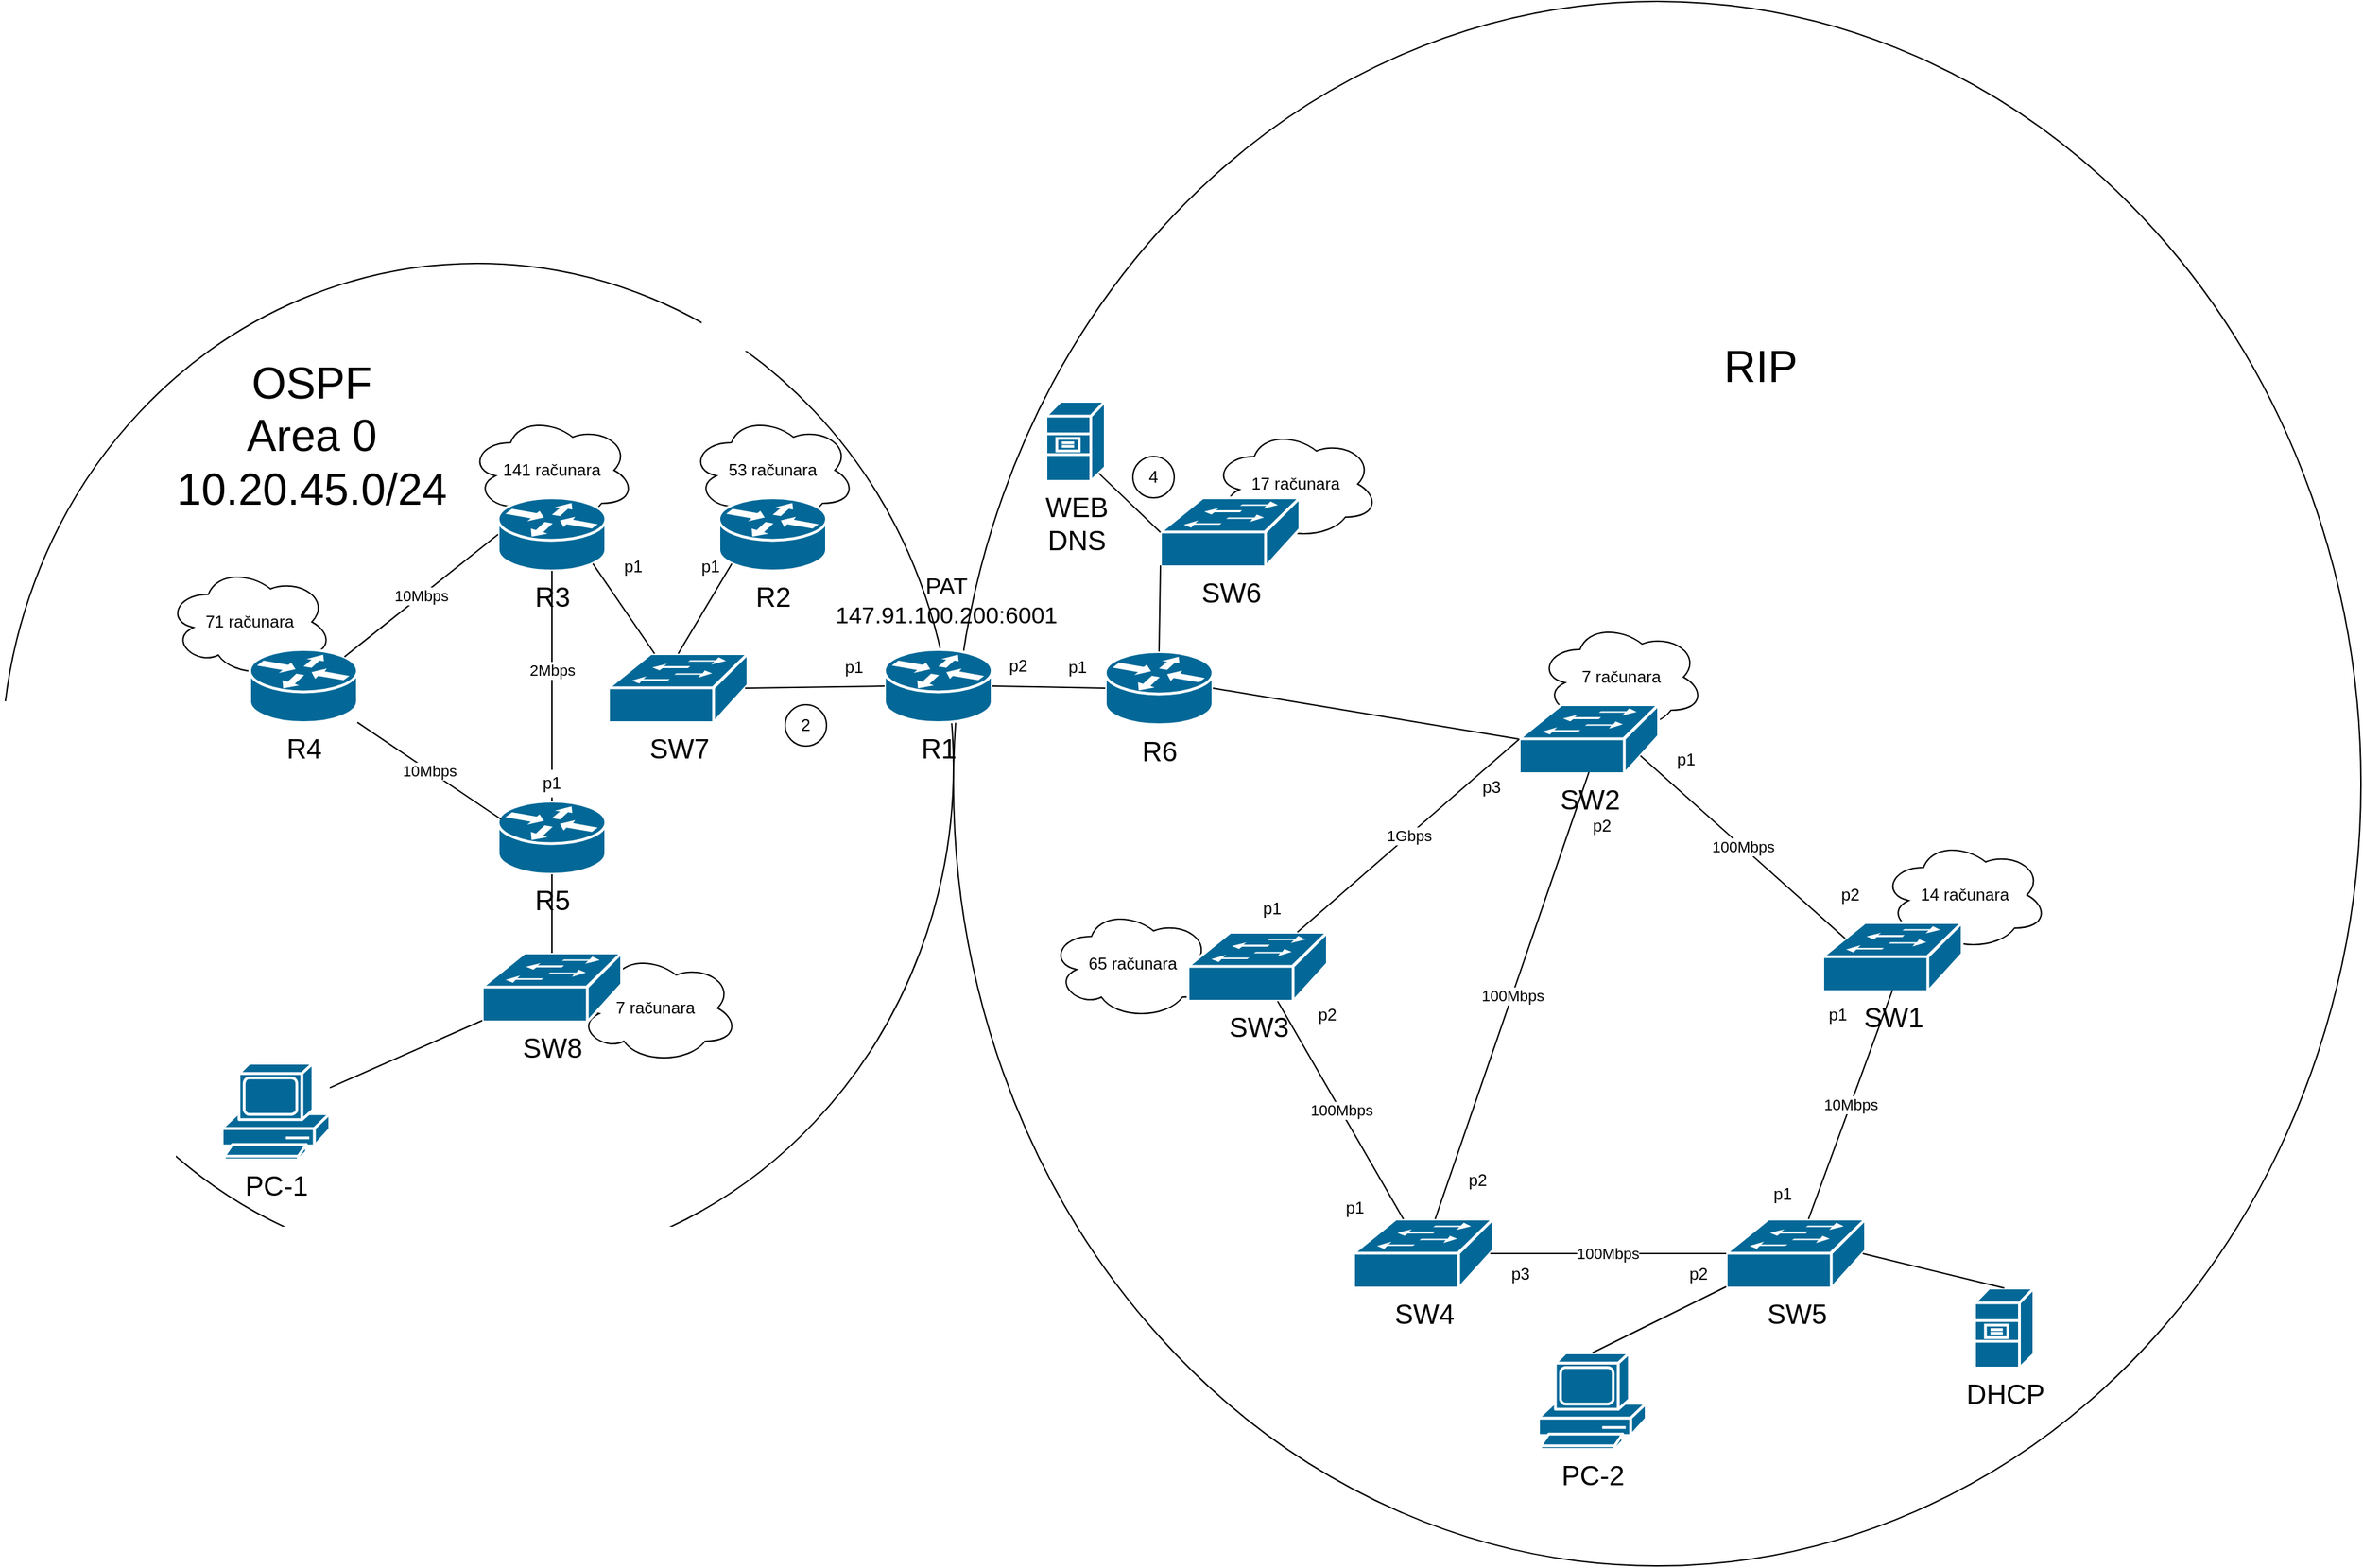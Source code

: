 <mxfile version="14.8.0" type="device"><diagram id="EhWIKVmzBfIZZsWLIXEw" name="Page-1"><mxGraphModel dx="2853" dy="2305" grid="1" gridSize="10" guides="1" tooltips="1" connect="1" arrows="1" fold="1" page="1" pageScale="1" pageWidth="827" pageHeight="1169" math="0" shadow="0"><root><mxCell id="0"/><mxCell id="1" parent="0"/><mxCell id="HuRtXzEjLlyIt-KQyqPr-65" value="" style="ellipse;whiteSpace=wrap;html=1;" parent="1" vertex="1"><mxGeometry x="570" y="-290" width="1020" height="1134.5" as="geometry"/></mxCell><mxCell id="HuRtXzEjLlyIt-KQyqPr-40" value="14 računara" style="ellipse;shape=cloud;whiteSpace=wrap;html=1;" parent="1" vertex="1"><mxGeometry x="1243" y="318" width="120" height="80" as="geometry"/></mxCell><mxCell id="HuRtXzEjLlyIt-KQyqPr-39" value="65 računara" style="ellipse;shape=cloud;whiteSpace=wrap;html=1;" parent="1" vertex="1"><mxGeometry x="640" y="368" width="120" height="80" as="geometry"/></mxCell><mxCell id="HuRtXzEjLlyIt-KQyqPr-38" value="7 računara" style="ellipse;shape=cloud;whiteSpace=wrap;html=1;" parent="1" vertex="1"><mxGeometry x="994" y="160" width="120" height="80" as="geometry"/></mxCell><mxCell id="HuRtXzEjLlyIt-KQyqPr-28" value="17 računara" style="ellipse;shape=cloud;whiteSpace=wrap;html=1;" parent="1" vertex="1"><mxGeometry x="758" y="20" width="120" height="80" as="geometry"/></mxCell><mxCell id="HuRtXzEjLlyIt-KQyqPr-24" value="" style="ellipse;whiteSpace=wrap;html=1;" parent="1" vertex="1"><mxGeometry x="-120" y="-100" width="690" height="730" as="geometry"/></mxCell><mxCell id="HuRtXzEjLlyIt-KQyqPr-22" value="53 računara" style="ellipse;shape=cloud;whiteSpace=wrap;html=1;" parent="1" vertex="1"><mxGeometry x="379" y="10" width="120" height="80" as="geometry"/></mxCell><mxCell id="HuRtXzEjLlyIt-KQyqPr-21" value="141 računara" style="ellipse;shape=cloud;whiteSpace=wrap;html=1;" parent="1" vertex="1"><mxGeometry x="219" y="10" width="120" height="80" as="geometry"/></mxCell><mxCell id="HuRtXzEjLlyIt-KQyqPr-20" value="71 računara" style="ellipse;shape=cloud;whiteSpace=wrap;html=1;" parent="1" vertex="1"><mxGeometry y="120" width="120" height="80" as="geometry"/></mxCell><mxCell id="HuRtXzEjLlyIt-KQyqPr-11" value="7 računara" style="ellipse;shape=cloud;whiteSpace=wrap;html=1;" parent="1" vertex="1"><mxGeometry x="294" y="400" width="120" height="80" as="geometry"/></mxCell><mxCell id="HuRtXzEjLlyIt-KQyqPr-1" value="&lt;font style=&quot;font-size: 20px&quot;&gt;R5&lt;/font&gt;" style="shape=mxgraph.cisco.routers.router;html=1;pointerEvents=1;dashed=0;fillColor=#036897;strokeColor=#ffffff;strokeWidth=2;verticalLabelPosition=bottom;verticalAlign=top;align=center;outlineConnect=0;" parent="1" vertex="1"><mxGeometry x="240" y="290" width="78" height="53" as="geometry"/></mxCell><mxCell id="HuRtXzEjLlyIt-KQyqPr-2" value="&lt;font style=&quot;font-size: 20px&quot;&gt;R4&lt;/font&gt;" style="shape=mxgraph.cisco.routers.router;html=1;pointerEvents=1;dashed=0;fillColor=#036897;strokeColor=#ffffff;strokeWidth=2;verticalLabelPosition=bottom;verticalAlign=top;align=center;outlineConnect=0;" parent="1" vertex="1"><mxGeometry x="60" y="180" width="78" height="53" as="geometry"/></mxCell><mxCell id="HuRtXzEjLlyIt-KQyqPr-5" value="&lt;font style=&quot;font-size: 20px&quot;&gt;R3&lt;/font&gt;" style="shape=mxgraph.cisco.routers.router;html=1;pointerEvents=1;dashed=0;fillColor=#036897;strokeColor=#ffffff;strokeWidth=2;verticalLabelPosition=bottom;verticalAlign=top;align=center;outlineConnect=0;" parent="1" vertex="1"><mxGeometry x="240" y="70" width="78" height="53" as="geometry"/></mxCell><mxCell id="HuRtXzEjLlyIt-KQyqPr-6" value="&lt;font style=&quot;font-size: 20px&quot;&gt;R2&lt;/font&gt;" style="shape=mxgraph.cisco.routers.router;html=1;pointerEvents=1;dashed=0;fillColor=#036897;strokeColor=#ffffff;strokeWidth=2;verticalLabelPosition=bottom;verticalAlign=top;align=center;outlineConnect=0;" parent="1" vertex="1"><mxGeometry x="400" y="70" width="78" height="53" as="geometry"/></mxCell><mxCell id="HuRtXzEjLlyIt-KQyqPr-7" value="&lt;font style=&quot;font-size: 20px&quot;&gt;R1&lt;/font&gt;" style="shape=mxgraph.cisco.routers.router;html=1;pointerEvents=1;dashed=0;fillColor=#036897;strokeColor=#ffffff;strokeWidth=2;verticalLabelPosition=bottom;verticalAlign=top;align=center;outlineConnect=0;" parent="1" vertex="1"><mxGeometry x="520" y="180" width="78" height="53" as="geometry"/></mxCell><mxCell id="HuRtXzEjLlyIt-KQyqPr-8" value="&lt;font style=&quot;font-size: 20px&quot;&gt;SW7&lt;/font&gt;" style="shape=mxgraph.cisco.switches.workgroup_switch;html=1;pointerEvents=1;dashed=0;fillColor=#036897;strokeColor=#ffffff;strokeWidth=2;verticalLabelPosition=bottom;verticalAlign=top;align=center;outlineConnect=0;" parent="1" vertex="1"><mxGeometry x="320" y="183" width="101" height="50" as="geometry"/></mxCell><mxCell id="HuRtXzEjLlyIt-KQyqPr-9" value="&lt;font style=&quot;font-size: 20px&quot;&gt;SW8&lt;/font&gt;" style="shape=mxgraph.cisco.switches.workgroup_switch;html=1;pointerEvents=1;dashed=0;fillColor=#036897;strokeColor=#ffffff;strokeWidth=2;verticalLabelPosition=bottom;verticalAlign=top;align=center;outlineConnect=0;" parent="1" vertex="1"><mxGeometry x="228.5" y="400" width="101" height="50" as="geometry"/></mxCell><mxCell id="HuRtXzEjLlyIt-KQyqPr-10" value="&lt;font style=&quot;font-size: 20px&quot;&gt;PC-1&lt;/font&gt;" style="shape=mxgraph.cisco.computers_and_peripherals.pc;html=1;pointerEvents=1;dashed=0;fillColor=#036897;strokeColor=#ffffff;strokeWidth=2;verticalLabelPosition=bottom;verticalAlign=top;align=center;outlineConnect=0;" parent="1" vertex="1"><mxGeometry x="40" y="480" width="78" height="70" as="geometry"/></mxCell><mxCell id="HuRtXzEjLlyIt-KQyqPr-12" value="" style="endArrow=none;html=1;entryX=0;entryY=0.98;entryDx=0;entryDy=0;entryPerimeter=0;" parent="1" source="HuRtXzEjLlyIt-KQyqPr-10" target="HuRtXzEjLlyIt-KQyqPr-9" edge="1"><mxGeometry width="50" height="50" relative="1" as="geometry"><mxPoint x="160" y="430" as="sourcePoint"/><mxPoint x="210" y="380" as="targetPoint"/></mxGeometry></mxCell><mxCell id="HuRtXzEjLlyIt-KQyqPr-13" value="" style="endArrow=none;html=1;entryX=0.5;entryY=1;entryDx=0;entryDy=0;entryPerimeter=0;exitX=0.5;exitY=0;exitDx=0;exitDy=0;exitPerimeter=0;" parent="1" source="HuRtXzEjLlyIt-KQyqPr-9" target="HuRtXzEjLlyIt-KQyqPr-1" edge="1"><mxGeometry width="50" height="50" relative="1" as="geometry"><mxPoint x="390" y="390" as="sourcePoint"/><mxPoint x="440" y="340" as="targetPoint"/></mxGeometry></mxCell><mxCell id="HuRtXzEjLlyIt-KQyqPr-14" value="2Mbps" style="endArrow=none;html=1;entryX=0.5;entryY=1;entryDx=0;entryDy=0;entryPerimeter=0;exitX=0.5;exitY=0;exitDx=0;exitDy=0;exitPerimeter=0;startArrow=none;" parent="1" source="0Wlnt6bvCQ6rT1oMuiGf-3" target="HuRtXzEjLlyIt-KQyqPr-5" edge="1"><mxGeometry width="50" height="50" relative="1" as="geometry"><mxPoint x="190" y="270" as="sourcePoint"/><mxPoint x="240" y="220" as="targetPoint"/></mxGeometry></mxCell><mxCell id="HuRtXzEjLlyIt-KQyqPr-15" value="10Mbps" style="endArrow=none;html=1;entryX=0.026;entryY=0.245;entryDx=0;entryDy=0;entryPerimeter=0;" parent="1" source="HuRtXzEjLlyIt-KQyqPr-2" target="HuRtXzEjLlyIt-KQyqPr-1" edge="1"><mxGeometry width="50" height="50" relative="1" as="geometry"><mxPoint x="90" y="400" as="sourcePoint"/><mxPoint x="140" y="350" as="targetPoint"/></mxGeometry></mxCell><mxCell id="HuRtXzEjLlyIt-KQyqPr-16" value="10Mbps" style="endArrow=none;html=1;entryX=0;entryY=0.5;entryDx=0;entryDy=0;entryPerimeter=0;exitX=0.88;exitY=0.1;exitDx=0;exitDy=0;exitPerimeter=0;" parent="1" source="HuRtXzEjLlyIt-KQyqPr-2" target="HuRtXzEjLlyIt-KQyqPr-5" edge="1"><mxGeometry width="50" height="50" relative="1" as="geometry"><mxPoint x="60" y="110" as="sourcePoint"/><mxPoint x="110" y="60" as="targetPoint"/></mxGeometry></mxCell><mxCell id="HuRtXzEjLlyIt-KQyqPr-17" value="" style="endArrow=none;html=1;exitX=0.88;exitY=0.9;exitDx=0;exitDy=0;exitPerimeter=0;" parent="1" source="HuRtXzEjLlyIt-KQyqPr-5" target="HuRtXzEjLlyIt-KQyqPr-8" edge="1"><mxGeometry width="50" height="50" relative="1" as="geometry"><mxPoint x="320" y="100" as="sourcePoint"/><mxPoint x="370" y="50" as="targetPoint"/></mxGeometry></mxCell><mxCell id="HuRtXzEjLlyIt-KQyqPr-18" value="" style="endArrow=none;html=1;entryX=0.12;entryY=0.9;entryDx=0;entryDy=0;entryPerimeter=0;exitX=0.5;exitY=0;exitDx=0;exitDy=0;exitPerimeter=0;" parent="1" source="HuRtXzEjLlyIt-KQyqPr-8" target="HuRtXzEjLlyIt-KQyqPr-6" edge="1"><mxGeometry width="50" height="50" relative="1" as="geometry"><mxPoint x="340" y="110" as="sourcePoint"/><mxPoint x="390" y="60" as="targetPoint"/></mxGeometry></mxCell><mxCell id="HuRtXzEjLlyIt-KQyqPr-19" value="" style="endArrow=none;html=1;entryX=0;entryY=0.5;entryDx=0;entryDy=0;entryPerimeter=0;exitX=0.98;exitY=0.5;exitDx=0;exitDy=0;exitPerimeter=0;" parent="1" source="HuRtXzEjLlyIt-KQyqPr-8" target="HuRtXzEjLlyIt-KQyqPr-7" edge="1"><mxGeometry width="50" height="50" relative="1" as="geometry"><mxPoint x="420" y="340" as="sourcePoint"/><mxPoint x="470" y="290" as="targetPoint"/></mxGeometry></mxCell><mxCell id="HuRtXzEjLlyIt-KQyqPr-23" value="2" style="ellipse;whiteSpace=wrap;html=1;aspect=fixed;" parent="1" vertex="1"><mxGeometry x="448" y="220" width="30" height="30" as="geometry"/></mxCell><mxCell id="HuRtXzEjLlyIt-KQyqPr-25" value="&lt;font style=&quot;font-size: 32px&quot;&gt;OSPF&lt;br&gt;Area 0&lt;br&gt;10.20.45.0/24&lt;br&gt;&lt;/font&gt;" style="text;html=1;strokeColor=none;fillColor=none;align=center;verticalAlign=middle;whiteSpace=wrap;rounded=0;" parent="1" vertex="1"><mxGeometry x="50" y="-20" width="110" height="90" as="geometry"/></mxCell><mxCell id="HuRtXzEjLlyIt-KQyqPr-26" value="&lt;font style=&quot;font-size: 20px&quot;&gt;R6&lt;/font&gt;" style="shape=mxgraph.cisco.routers.router;html=1;pointerEvents=1;dashed=0;fillColor=#036897;strokeColor=#ffffff;strokeWidth=2;verticalLabelPosition=bottom;verticalAlign=top;align=center;outlineConnect=0;" parent="1" vertex="1"><mxGeometry x="680" y="181.5" width="78" height="53" as="geometry"/></mxCell><mxCell id="HuRtXzEjLlyIt-KQyqPr-27" value="&lt;font style=&quot;font-size: 20px&quot;&gt;SW6&lt;/font&gt;" style="shape=mxgraph.cisco.switches.workgroup_switch;html=1;pointerEvents=1;dashed=0;fillColor=#036897;strokeColor=#ffffff;strokeWidth=2;verticalLabelPosition=bottom;verticalAlign=top;align=center;outlineConnect=0;" parent="1" vertex="1"><mxGeometry x="720" y="70" width="101" height="50" as="geometry"/></mxCell><mxCell id="HuRtXzEjLlyIt-KQyqPr-29" value="&lt;font style=&quot;font-size: 20px&quot;&gt;WEB&lt;br&gt;DNS&lt;/font&gt;" style="shape=mxgraph.cisco.servers.file_server;html=1;pointerEvents=1;dashed=0;fillColor=#036897;strokeColor=#ffffff;strokeWidth=2;verticalLabelPosition=bottom;verticalAlign=top;align=center;outlineConnect=0;" parent="1" vertex="1"><mxGeometry x="637" width="43" height="58" as="geometry"/></mxCell><mxCell id="HuRtXzEjLlyIt-KQyqPr-30" value="4" style="ellipse;whiteSpace=wrap;html=1;aspect=fixed;" parent="1" vertex="1"><mxGeometry x="700" y="40" width="30" height="30" as="geometry"/></mxCell><mxCell id="HuRtXzEjLlyIt-KQyqPr-31" value="&lt;font style=&quot;font-size: 20px&quot;&gt;SW2&lt;/font&gt;" style="shape=mxgraph.cisco.switches.workgroup_switch;html=1;pointerEvents=1;dashed=0;fillColor=#036897;strokeColor=#ffffff;strokeWidth=2;verticalLabelPosition=bottom;verticalAlign=top;align=center;outlineConnect=0;" parent="1" vertex="1"><mxGeometry x="980" y="220" width="101" height="50" as="geometry"/></mxCell><mxCell id="HuRtXzEjLlyIt-KQyqPr-32" value="&lt;font style=&quot;font-size: 20px&quot;&gt;SW3&lt;br&gt;&lt;/font&gt;" style="shape=mxgraph.cisco.switches.workgroup_switch;html=1;pointerEvents=1;dashed=0;fillColor=#036897;strokeColor=#ffffff;strokeWidth=2;verticalLabelPosition=bottom;verticalAlign=top;align=center;outlineConnect=0;" parent="1" vertex="1"><mxGeometry x="740" y="385" width="101" height="50" as="geometry"/></mxCell><mxCell id="HuRtXzEjLlyIt-KQyqPr-33" value="&lt;font style=&quot;font-size: 20px&quot;&gt;SW4&lt;/font&gt;" style="shape=mxgraph.cisco.switches.workgroup_switch;html=1;pointerEvents=1;dashed=0;fillColor=#036897;strokeColor=#ffffff;strokeWidth=2;verticalLabelPosition=bottom;verticalAlign=top;align=center;outlineConnect=0;" parent="1" vertex="1"><mxGeometry x="860" y="593" width="101" height="50" as="geometry"/></mxCell><mxCell id="HuRtXzEjLlyIt-KQyqPr-34" value="&lt;font style=&quot;font-size: 20px&quot;&gt;SW5&lt;/font&gt;" style="shape=mxgraph.cisco.switches.workgroup_switch;html=1;pointerEvents=1;dashed=0;fillColor=#036897;strokeColor=#ffffff;strokeWidth=2;verticalLabelPosition=bottom;verticalAlign=top;align=center;outlineConnect=0;" parent="1" vertex="1"><mxGeometry x="1130" y="593" width="101" height="50" as="geometry"/></mxCell><mxCell id="HuRtXzEjLlyIt-KQyqPr-35" value="&lt;font style=&quot;font-size: 20px&quot;&gt;SW1&lt;/font&gt;" style="shape=mxgraph.cisco.switches.workgroup_switch;html=1;pointerEvents=1;dashed=0;fillColor=#036897;strokeColor=#ffffff;strokeWidth=2;verticalLabelPosition=bottom;verticalAlign=top;align=center;outlineConnect=0;" parent="1" vertex="1"><mxGeometry x="1200" y="378" width="101" height="50" as="geometry"/></mxCell><mxCell id="HuRtXzEjLlyIt-KQyqPr-36" value="&lt;span style=&quot;font-size: 20px&quot;&gt;DHCP&lt;/span&gt;" style="shape=mxgraph.cisco.servers.file_server;html=1;pointerEvents=1;dashed=0;fillColor=#036897;strokeColor=#ffffff;strokeWidth=2;verticalLabelPosition=bottom;verticalAlign=top;align=center;outlineConnect=0;" parent="1" vertex="1"><mxGeometry x="1310" y="643" width="43" height="58" as="geometry"/></mxCell><mxCell id="HuRtXzEjLlyIt-KQyqPr-37" value="&lt;font style=&quot;font-size: 20px&quot;&gt;PC-2&lt;/font&gt;" style="shape=mxgraph.cisco.computers_and_peripherals.pc;html=1;pointerEvents=1;dashed=0;fillColor=#036897;strokeColor=#ffffff;strokeWidth=2;verticalLabelPosition=bottom;verticalAlign=top;align=center;outlineConnect=0;" parent="1" vertex="1"><mxGeometry x="994" y="690" width="78" height="70" as="geometry"/></mxCell><mxCell id="HuRtXzEjLlyIt-KQyqPr-41" value="100Mbps" style="endArrow=none;html=1;" parent="1" source="HuRtXzEjLlyIt-KQyqPr-33" target="HuRtXzEjLlyIt-KQyqPr-32" edge="1"><mxGeometry width="50" height="50" relative="1" as="geometry"><mxPoint x="780" y="563" as="sourcePoint"/><mxPoint x="830" y="513" as="targetPoint"/></mxGeometry></mxCell><mxCell id="HuRtXzEjLlyIt-KQyqPr-42" value="100Mbps" style="endArrow=none;html=1;entryX=0.5;entryY=0.98;entryDx=0;entryDy=0;entryPerimeter=0;" parent="1" source="HuRtXzEjLlyIt-KQyqPr-33" target="HuRtXzEjLlyIt-KQyqPr-31" edge="1"><mxGeometry width="50" height="50" relative="1" as="geometry"><mxPoint x="1010" y="453" as="sourcePoint"/><mxPoint x="1060" y="403" as="targetPoint"/></mxGeometry></mxCell><mxCell id="HuRtXzEjLlyIt-KQyqPr-43" value="1Gbps" style="endArrow=none;html=1;entryX=0;entryY=0.5;entryDx=0;entryDy=0;entryPerimeter=0;" parent="1" source="HuRtXzEjLlyIt-KQyqPr-32" target="HuRtXzEjLlyIt-KQyqPr-31" edge="1"><mxGeometry width="50" height="50" relative="1" as="geometry"><mxPoint x="840" y="343" as="sourcePoint"/><mxPoint x="890" y="293" as="targetPoint"/></mxGeometry></mxCell><mxCell id="HuRtXzEjLlyIt-KQyqPr-44" value="100Mbps" style="endArrow=none;html=1;exitX=0.98;exitY=0.5;exitDx=0;exitDy=0;exitPerimeter=0;entryX=0;entryY=0.5;entryDx=0;entryDy=0;entryPerimeter=0;" parent="1" source="HuRtXzEjLlyIt-KQyqPr-33" target="HuRtXzEjLlyIt-KQyqPr-34" edge="1"><mxGeometry width="50" height="50" relative="1" as="geometry"><mxPoint x="1030" y="483" as="sourcePoint"/><mxPoint x="1080" y="433" as="targetPoint"/></mxGeometry></mxCell><mxCell id="HuRtXzEjLlyIt-KQyqPr-45" value="10Mbps" style="endArrow=none;html=1;entryX=0.5;entryY=0.98;entryDx=0;entryDy=0;entryPerimeter=0;" parent="1" source="HuRtXzEjLlyIt-KQyqPr-34" target="HuRtXzEjLlyIt-KQyqPr-35" edge="1"><mxGeometry width="50" height="50" relative="1" as="geometry"><mxPoint x="1280" y="483" as="sourcePoint"/><mxPoint x="1330" y="433" as="targetPoint"/></mxGeometry></mxCell><mxCell id="HuRtXzEjLlyIt-KQyqPr-46" value="100Mbps" style="endArrow=none;html=1;entryX=0.87;entryY=0.74;entryDx=0;entryDy=0;entryPerimeter=0;exitX=0.16;exitY=0.23;exitDx=0;exitDy=0;exitPerimeter=0;" parent="1" source="HuRtXzEjLlyIt-KQyqPr-35" target="HuRtXzEjLlyIt-KQyqPr-31" edge="1"><mxGeometry width="50" height="50" relative="1" as="geometry"><mxPoint x="1230" y="273" as="sourcePoint"/><mxPoint x="1280" y="223" as="targetPoint"/></mxGeometry></mxCell><mxCell id="HuRtXzEjLlyIt-KQyqPr-47" value="" style="endArrow=none;html=1;entryX=0;entryY=0.98;entryDx=0;entryDy=0;entryPerimeter=0;exitX=0.5;exitY=0;exitDx=0;exitDy=0;exitPerimeter=0;" parent="1" source="HuRtXzEjLlyIt-KQyqPr-37" target="HuRtXzEjLlyIt-KQyqPr-34" edge="1"><mxGeometry width="50" height="50" relative="1" as="geometry"><mxPoint x="960" y="673" as="sourcePoint"/><mxPoint x="1010" y="623" as="targetPoint"/></mxGeometry></mxCell><mxCell id="HuRtXzEjLlyIt-KQyqPr-48" value="" style="endArrow=none;html=1;exitX=0.98;exitY=0.5;exitDx=0;exitDy=0;exitPerimeter=0;entryX=0.5;entryY=0;entryDx=0;entryDy=0;entryPerimeter=0;" parent="1" source="HuRtXzEjLlyIt-KQyqPr-34" target="HuRtXzEjLlyIt-KQyqPr-36" edge="1"><mxGeometry width="50" height="50" relative="1" as="geometry"><mxPoint x="1220" y="513" as="sourcePoint"/><mxPoint x="1330" y="493" as="targetPoint"/></mxGeometry></mxCell><mxCell id="HuRtXzEjLlyIt-KQyqPr-49" value="" style="endArrow=none;html=1;exitX=1;exitY=0.5;exitDx=0;exitDy=0;exitPerimeter=0;entryX=0;entryY=0.5;entryDx=0;entryDy=0;entryPerimeter=0;" parent="1" source="HuRtXzEjLlyIt-KQyqPr-26" target="HuRtXzEjLlyIt-KQyqPr-31" edge="1"><mxGeometry width="50" height="50" relative="1" as="geometry"><mxPoint x="800" y="230" as="sourcePoint"/><mxPoint x="850" y="180" as="targetPoint"/></mxGeometry></mxCell><mxCell id="HuRtXzEjLlyIt-KQyqPr-50" value="" style="endArrow=none;html=1;exitX=1;exitY=0.5;exitDx=0;exitDy=0;exitPerimeter=0;entryX=0;entryY=0.5;entryDx=0;entryDy=0;entryPerimeter=0;" parent="1" source="HuRtXzEjLlyIt-KQyqPr-7" target="HuRtXzEjLlyIt-KQyqPr-26" edge="1"><mxGeometry width="50" height="50" relative="1" as="geometry"><mxPoint x="610" y="190" as="sourcePoint"/><mxPoint x="660" y="140" as="targetPoint"/></mxGeometry></mxCell><mxCell id="HuRtXzEjLlyIt-KQyqPr-51" value="" style="endArrow=none;html=1;entryX=0;entryY=0.98;entryDx=0;entryDy=0;entryPerimeter=0;exitX=0.5;exitY=0;exitDx=0;exitDy=0;exitPerimeter=0;" parent="1" source="HuRtXzEjLlyIt-KQyqPr-26" target="HuRtXzEjLlyIt-KQyqPr-27" edge="1"><mxGeometry width="50" height="50" relative="1" as="geometry"><mxPoint x="610" y="190" as="sourcePoint"/><mxPoint x="660" y="140" as="targetPoint"/></mxGeometry></mxCell><mxCell id="HuRtXzEjLlyIt-KQyqPr-52" value="" style="endArrow=none;html=1;exitX=0.89;exitY=0.9;exitDx=0;exitDy=0;exitPerimeter=0;entryX=0;entryY=0.5;entryDx=0;entryDy=0;entryPerimeter=0;" parent="1" source="HuRtXzEjLlyIt-KQyqPr-29" target="HuRtXzEjLlyIt-KQyqPr-27" edge="1"><mxGeometry width="50" height="50" relative="1" as="geometry"><mxPoint x="720" y="30" as="sourcePoint"/><mxPoint x="770" y="-20" as="targetPoint"/></mxGeometry></mxCell><mxCell id="HuRtXzEjLlyIt-KQyqPr-53" value="p1" style="text;html=1;strokeColor=none;fillColor=none;align=center;verticalAlign=middle;whiteSpace=wrap;rounded=0;" parent="1" vertex="1"><mxGeometry x="1191" y="435" width="40" height="20" as="geometry"/></mxCell><mxCell id="HuRtXzEjLlyIt-KQyqPr-54" value="p2" style="text;html=1;strokeColor=none;fillColor=none;align=center;verticalAlign=middle;whiteSpace=wrap;rounded=0;" parent="1" vertex="1"><mxGeometry x="1200" y="348" width="40" height="20" as="geometry"/></mxCell><mxCell id="HuRtXzEjLlyIt-KQyqPr-55" value="p1" style="text;html=1;strokeColor=none;fillColor=none;align=center;verticalAlign=middle;whiteSpace=wrap;rounded=0;" parent="1" vertex="1"><mxGeometry x="1081" y="250" width="40" height="20" as="geometry"/></mxCell><mxCell id="HuRtXzEjLlyIt-KQyqPr-56" value="p2" style="text;html=1;strokeColor=none;fillColor=none;align=center;verticalAlign=middle;whiteSpace=wrap;rounded=0;" parent="1" vertex="1"><mxGeometry x="1020" y="298" width="40" height="20" as="geometry"/></mxCell><mxCell id="HuRtXzEjLlyIt-KQyqPr-57" value="p3" style="text;html=1;strokeColor=none;fillColor=none;align=center;verticalAlign=middle;whiteSpace=wrap;rounded=0;" parent="1" vertex="1"><mxGeometry x="940" y="270" width="40" height="20" as="geometry"/></mxCell><mxCell id="HuRtXzEjLlyIt-KQyqPr-58" value="p1" style="text;html=1;strokeColor=none;fillColor=none;align=center;verticalAlign=middle;whiteSpace=wrap;rounded=0;" parent="1" vertex="1"><mxGeometry x="781" y="358" width="40" height="20" as="geometry"/></mxCell><mxCell id="HuRtXzEjLlyIt-KQyqPr-59" value="p2" style="text;html=1;strokeColor=none;fillColor=none;align=center;verticalAlign=middle;whiteSpace=wrap;rounded=0;" parent="1" vertex="1"><mxGeometry x="821" y="435" width="40" height="20" as="geometry"/></mxCell><mxCell id="HuRtXzEjLlyIt-KQyqPr-60" value="p1" style="text;html=1;strokeColor=none;fillColor=none;align=center;verticalAlign=middle;whiteSpace=wrap;rounded=0;" parent="1" vertex="1"><mxGeometry x="841" y="575" width="40" height="20" as="geometry"/></mxCell><mxCell id="HuRtXzEjLlyIt-KQyqPr-61" value="p2" style="text;html=1;strokeColor=none;fillColor=none;align=center;verticalAlign=middle;whiteSpace=wrap;rounded=0;" parent="1" vertex="1"><mxGeometry x="930" y="555" width="40" height="20" as="geometry"/></mxCell><mxCell id="HuRtXzEjLlyIt-KQyqPr-62" value="p3" style="text;html=1;strokeColor=none;fillColor=none;align=center;verticalAlign=middle;whiteSpace=wrap;rounded=0;" parent="1" vertex="1"><mxGeometry x="961" y="623" width="40" height="20" as="geometry"/></mxCell><mxCell id="HuRtXzEjLlyIt-KQyqPr-63" value="p1" style="text;html=1;strokeColor=none;fillColor=none;align=center;verticalAlign=middle;whiteSpace=wrap;rounded=0;" parent="1" vertex="1"><mxGeometry x="1151" y="565" width="40" height="20" as="geometry"/></mxCell><mxCell id="HuRtXzEjLlyIt-KQyqPr-64" value="p2" style="text;html=1;strokeColor=none;fillColor=none;align=center;verticalAlign=middle;whiteSpace=wrap;rounded=0;" parent="1" vertex="1"><mxGeometry x="1090" y="623" width="40" height="20" as="geometry"/></mxCell><mxCell id="HuRtXzEjLlyIt-KQyqPr-66" value="&lt;span style=&quot;font-size: 32px&quot;&gt;RIP&lt;/span&gt;" style="text;html=1;strokeColor=none;fillColor=none;align=center;verticalAlign=middle;whiteSpace=wrap;rounded=0;" parent="1" vertex="1"><mxGeometry x="1100" y="-70" width="110" height="90" as="geometry"/></mxCell><mxCell id="HuRtXzEjLlyIt-KQyqPr-67" value="&lt;font style=&quot;font-size: 17px&quot;&gt;&lt;span&gt;PAT&lt;/span&gt;&lt;br&gt;&lt;span&gt;147.91.100.200:6001&lt;/span&gt;&lt;br&gt;&lt;/font&gt;" style="text;html=1;strokeColor=none;fillColor=none;align=center;verticalAlign=middle;whiteSpace=wrap;rounded=0;" parent="1" vertex="1"><mxGeometry x="510" y="100" width="110" height="90" as="geometry"/></mxCell><mxCell id="0Wlnt6bvCQ6rT1oMuiGf-1" value="p1" style="text;html=1;strokeColor=none;fillColor=none;align=center;verticalAlign=middle;whiteSpace=wrap;rounded=0;" vertex="1" parent="1"><mxGeometry x="640" y="183" width="40" height="20" as="geometry"/></mxCell><mxCell id="0Wlnt6bvCQ6rT1oMuiGf-2" value="p2" style="text;html=1;strokeColor=none;fillColor=none;align=center;verticalAlign=middle;whiteSpace=wrap;rounded=0;" vertex="1" parent="1"><mxGeometry x="597" y="181.5" width="40" height="20" as="geometry"/></mxCell><mxCell id="0Wlnt6bvCQ6rT1oMuiGf-3" value="p1" style="text;html=1;strokeColor=none;fillColor=none;align=center;verticalAlign=middle;whiteSpace=wrap;rounded=0;" vertex="1" parent="1"><mxGeometry x="259" y="267.25" width="40" height="20" as="geometry"/></mxCell><mxCell id="0Wlnt6bvCQ6rT1oMuiGf-4" value="" style="endArrow=none;html=1;entryX=0.5;entryY=1;entryDx=0;entryDy=0;entryPerimeter=0;exitX=0.5;exitY=0;exitDx=0;exitDy=0;exitPerimeter=0;" edge="1" parent="1" source="HuRtXzEjLlyIt-KQyqPr-1" target="0Wlnt6bvCQ6rT1oMuiGf-3"><mxGeometry width="50" height="50" relative="1" as="geometry"><mxPoint x="279" y="290" as="sourcePoint"/><mxPoint x="279" y="123" as="targetPoint"/></mxGeometry></mxCell><mxCell id="0Wlnt6bvCQ6rT1oMuiGf-5" value="p1" style="text;html=1;strokeColor=none;fillColor=none;align=center;verticalAlign=middle;whiteSpace=wrap;rounded=0;" vertex="1" parent="1"><mxGeometry x="478" y="183" width="40" height="20" as="geometry"/></mxCell><mxCell id="0Wlnt6bvCQ6rT1oMuiGf-6" value="p1" style="text;html=1;strokeColor=none;fillColor=none;align=center;verticalAlign=middle;whiteSpace=wrap;rounded=0;" vertex="1" parent="1"><mxGeometry x="318" y="110" width="40" height="20" as="geometry"/></mxCell><mxCell id="0Wlnt6bvCQ6rT1oMuiGf-7" value="p1" style="text;html=1;strokeColor=none;fillColor=none;align=center;verticalAlign=middle;whiteSpace=wrap;rounded=0;" vertex="1" parent="1"><mxGeometry x="374" y="110" width="40" height="20" as="geometry"/></mxCell></root></mxGraphModel></diagram></mxfile>